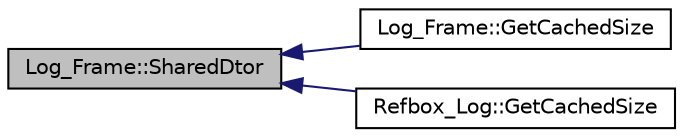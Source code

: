 digraph "Log_Frame::SharedDtor"
{
 // INTERACTIVE_SVG=YES
  edge [fontname="Helvetica",fontsize="10",labelfontname="Helvetica",labelfontsize="10"];
  node [fontname="Helvetica",fontsize="10",shape=record];
  rankdir="LR";
  Node1 [label="Log_Frame::SharedDtor",height=0.2,width=0.4,color="black", fillcolor="grey75", style="filled", fontcolor="black"];
  Node1 -> Node2 [dir="back",color="midnightblue",fontsize="10",style="solid",fontname="Helvetica"];
  Node2 [label="Log_Frame::GetCachedSize",height=0.2,width=0.4,color="black", fillcolor="white", style="filled",URL="$da/d8c/class_log___frame.html#a2cff3db1be0b86487dd680fb7b393a65"];
  Node1 -> Node3 [dir="back",color="midnightblue",fontsize="10",style="solid",fontname="Helvetica"];
  Node3 [label="Refbox_Log::GetCachedSize",height=0.2,width=0.4,color="black", fillcolor="white", style="filled",URL="$df/dfa/class_refbox___log.html#a8de24da9cb1b65995e77f178e1e640ab"];
}
